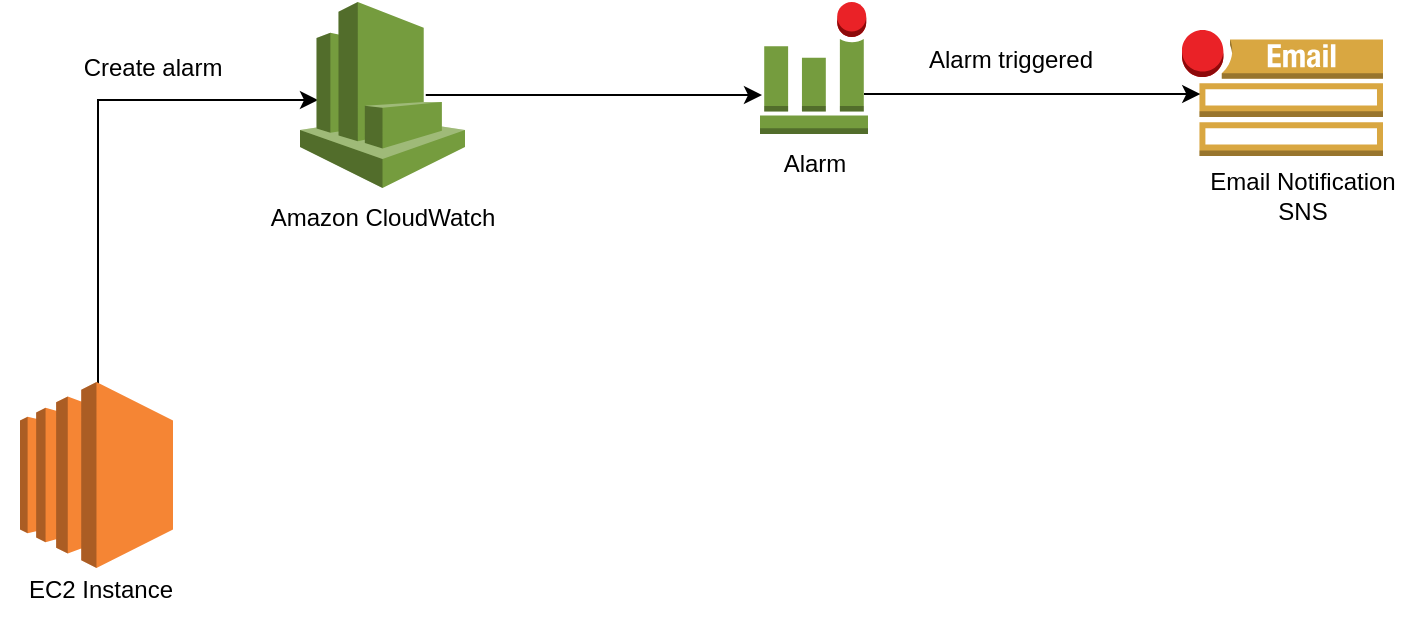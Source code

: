 <mxfile version="23.1.2" type="github">
  <diagram name="Page-1" id="b0iKgWh69O-WyAREr3cV">
    <mxGraphModel dx="1434" dy="738" grid="1" gridSize="10" guides="1" tooltips="1" connect="1" arrows="1" fold="1" page="1" pageScale="1" pageWidth="850" pageHeight="1100" math="0" shadow="0">
      <root>
        <mxCell id="0" />
        <mxCell id="1" parent="0" />
        <mxCell id="FGuGDPbO9H4Pt4RzLvpK-5" style="edgeStyle=orthogonalEdgeStyle;rounded=0;orthogonalLoop=1;jettySize=auto;html=1;" edge="1" parent="1">
          <mxGeometry relative="1" as="geometry">
            <mxPoint x="79" y="412" as="sourcePoint" />
            <mxPoint x="189" y="269" as="targetPoint" />
            <Array as="points">
              <mxPoint x="79" y="269" />
            </Array>
          </mxGeometry>
        </mxCell>
        <mxCell id="FGuGDPbO9H4Pt4RzLvpK-1" value="" style="outlineConnect=0;dashed=0;verticalLabelPosition=bottom;verticalAlign=top;align=center;html=1;shape=mxgraph.aws3.ec2;fillColor=#F58534;gradientColor=none;" vertex="1" parent="1">
          <mxGeometry x="40" y="410" width="76.5" height="93" as="geometry" />
        </mxCell>
        <mxCell id="FGuGDPbO9H4Pt4RzLvpK-6" style="edgeStyle=orthogonalEdgeStyle;rounded=0;orthogonalLoop=1;jettySize=auto;html=1;exitX=0.75;exitY=0.5;exitDx=0;exitDy=0;exitPerimeter=0;" edge="1" parent="1">
          <mxGeometry relative="1" as="geometry">
            <mxPoint x="242.875" y="266.5" as="sourcePoint" />
            <mxPoint x="411" y="266.5" as="targetPoint" />
            <Array as="points">
              <mxPoint x="381" y="267" />
              <mxPoint x="381" y="267" />
            </Array>
          </mxGeometry>
        </mxCell>
        <mxCell id="FGuGDPbO9H4Pt4RzLvpK-2" value="" style="outlineConnect=0;dashed=0;verticalLabelPosition=bottom;verticalAlign=top;align=center;html=1;shape=mxgraph.aws3.cloudwatch;fillColor=#759C3E;gradientColor=none;" vertex="1" parent="1">
          <mxGeometry x="180" y="220" width="82.5" height="93" as="geometry" />
        </mxCell>
        <mxCell id="FGuGDPbO9H4Pt4RzLvpK-3" value="" style="outlineConnect=0;dashed=0;verticalLabelPosition=bottom;verticalAlign=top;align=center;html=1;shape=mxgraph.aws3.alarm;fillColor=#759C3E;gradientColor=none;" vertex="1" parent="1">
          <mxGeometry x="410" y="220" width="54" height="66" as="geometry" />
        </mxCell>
        <mxCell id="FGuGDPbO9H4Pt4RzLvpK-4" value="" style="outlineConnect=0;dashed=0;verticalLabelPosition=bottom;verticalAlign=top;align=center;html=1;shape=mxgraph.aws3.email_notification;fillColor=#D9A741;gradientColor=none;" vertex="1" parent="1">
          <mxGeometry x="621" y="234" width="100.5" height="63" as="geometry" />
        </mxCell>
        <mxCell id="FGuGDPbO9H4Pt4RzLvpK-7" style="edgeStyle=orthogonalEdgeStyle;rounded=0;orthogonalLoop=1;jettySize=auto;html=1;exitX=0.75;exitY=0.5;exitDx=0;exitDy=0;exitPerimeter=0;" edge="1" parent="1">
          <mxGeometry relative="1" as="geometry">
            <mxPoint x="462.005" y="266" as="sourcePoint" />
            <mxPoint x="630.13" y="266" as="targetPoint" />
            <Array as="points">
              <mxPoint x="600.13" y="266.5" />
              <mxPoint x="600.13" y="266.5" />
            </Array>
          </mxGeometry>
        </mxCell>
        <mxCell id="FGuGDPbO9H4Pt4RzLvpK-8" value="EC2 Instance" style="text;html=1;align=center;verticalAlign=middle;resizable=0;points=[];autosize=1;strokeColor=none;fillColor=none;" vertex="1" parent="1">
          <mxGeometry x="30" y="499" width="100" height="30" as="geometry" />
        </mxCell>
        <mxCell id="FGuGDPbO9H4Pt4RzLvpK-9" value="Amazon CloudWatch" style="text;html=1;align=center;verticalAlign=middle;resizable=0;points=[];autosize=1;strokeColor=none;fillColor=none;" vertex="1" parent="1">
          <mxGeometry x="151.25" y="313" width="140" height="30" as="geometry" />
        </mxCell>
        <mxCell id="FGuGDPbO9H4Pt4RzLvpK-10" value="Alarm" style="text;html=1;align=center;verticalAlign=middle;resizable=0;points=[];autosize=1;strokeColor=none;fillColor=none;" vertex="1" parent="1">
          <mxGeometry x="412" y="286" width="50" height="30" as="geometry" />
        </mxCell>
        <mxCell id="FGuGDPbO9H4Pt4RzLvpK-11" value="Email Notification&lt;br&gt;SNS" style="text;html=1;align=center;verticalAlign=middle;resizable=0;points=[];autosize=1;strokeColor=none;fillColor=none;" vertex="1" parent="1">
          <mxGeometry x="621" y="297" width="120" height="40" as="geometry" />
        </mxCell>
        <mxCell id="FGuGDPbO9H4Pt4RzLvpK-12" value="Create alarm" style="text;html=1;align=center;verticalAlign=middle;resizable=0;points=[];autosize=1;strokeColor=none;fillColor=none;" vertex="1" parent="1">
          <mxGeometry x="61.25" y="238" width="90" height="30" as="geometry" />
        </mxCell>
        <mxCell id="FGuGDPbO9H4Pt4RzLvpK-13" value="Alarm triggered" style="text;html=1;align=center;verticalAlign=middle;resizable=0;points=[];autosize=1;strokeColor=none;fillColor=none;" vertex="1" parent="1">
          <mxGeometry x="480" y="234" width="110" height="30" as="geometry" />
        </mxCell>
      </root>
    </mxGraphModel>
  </diagram>
</mxfile>
